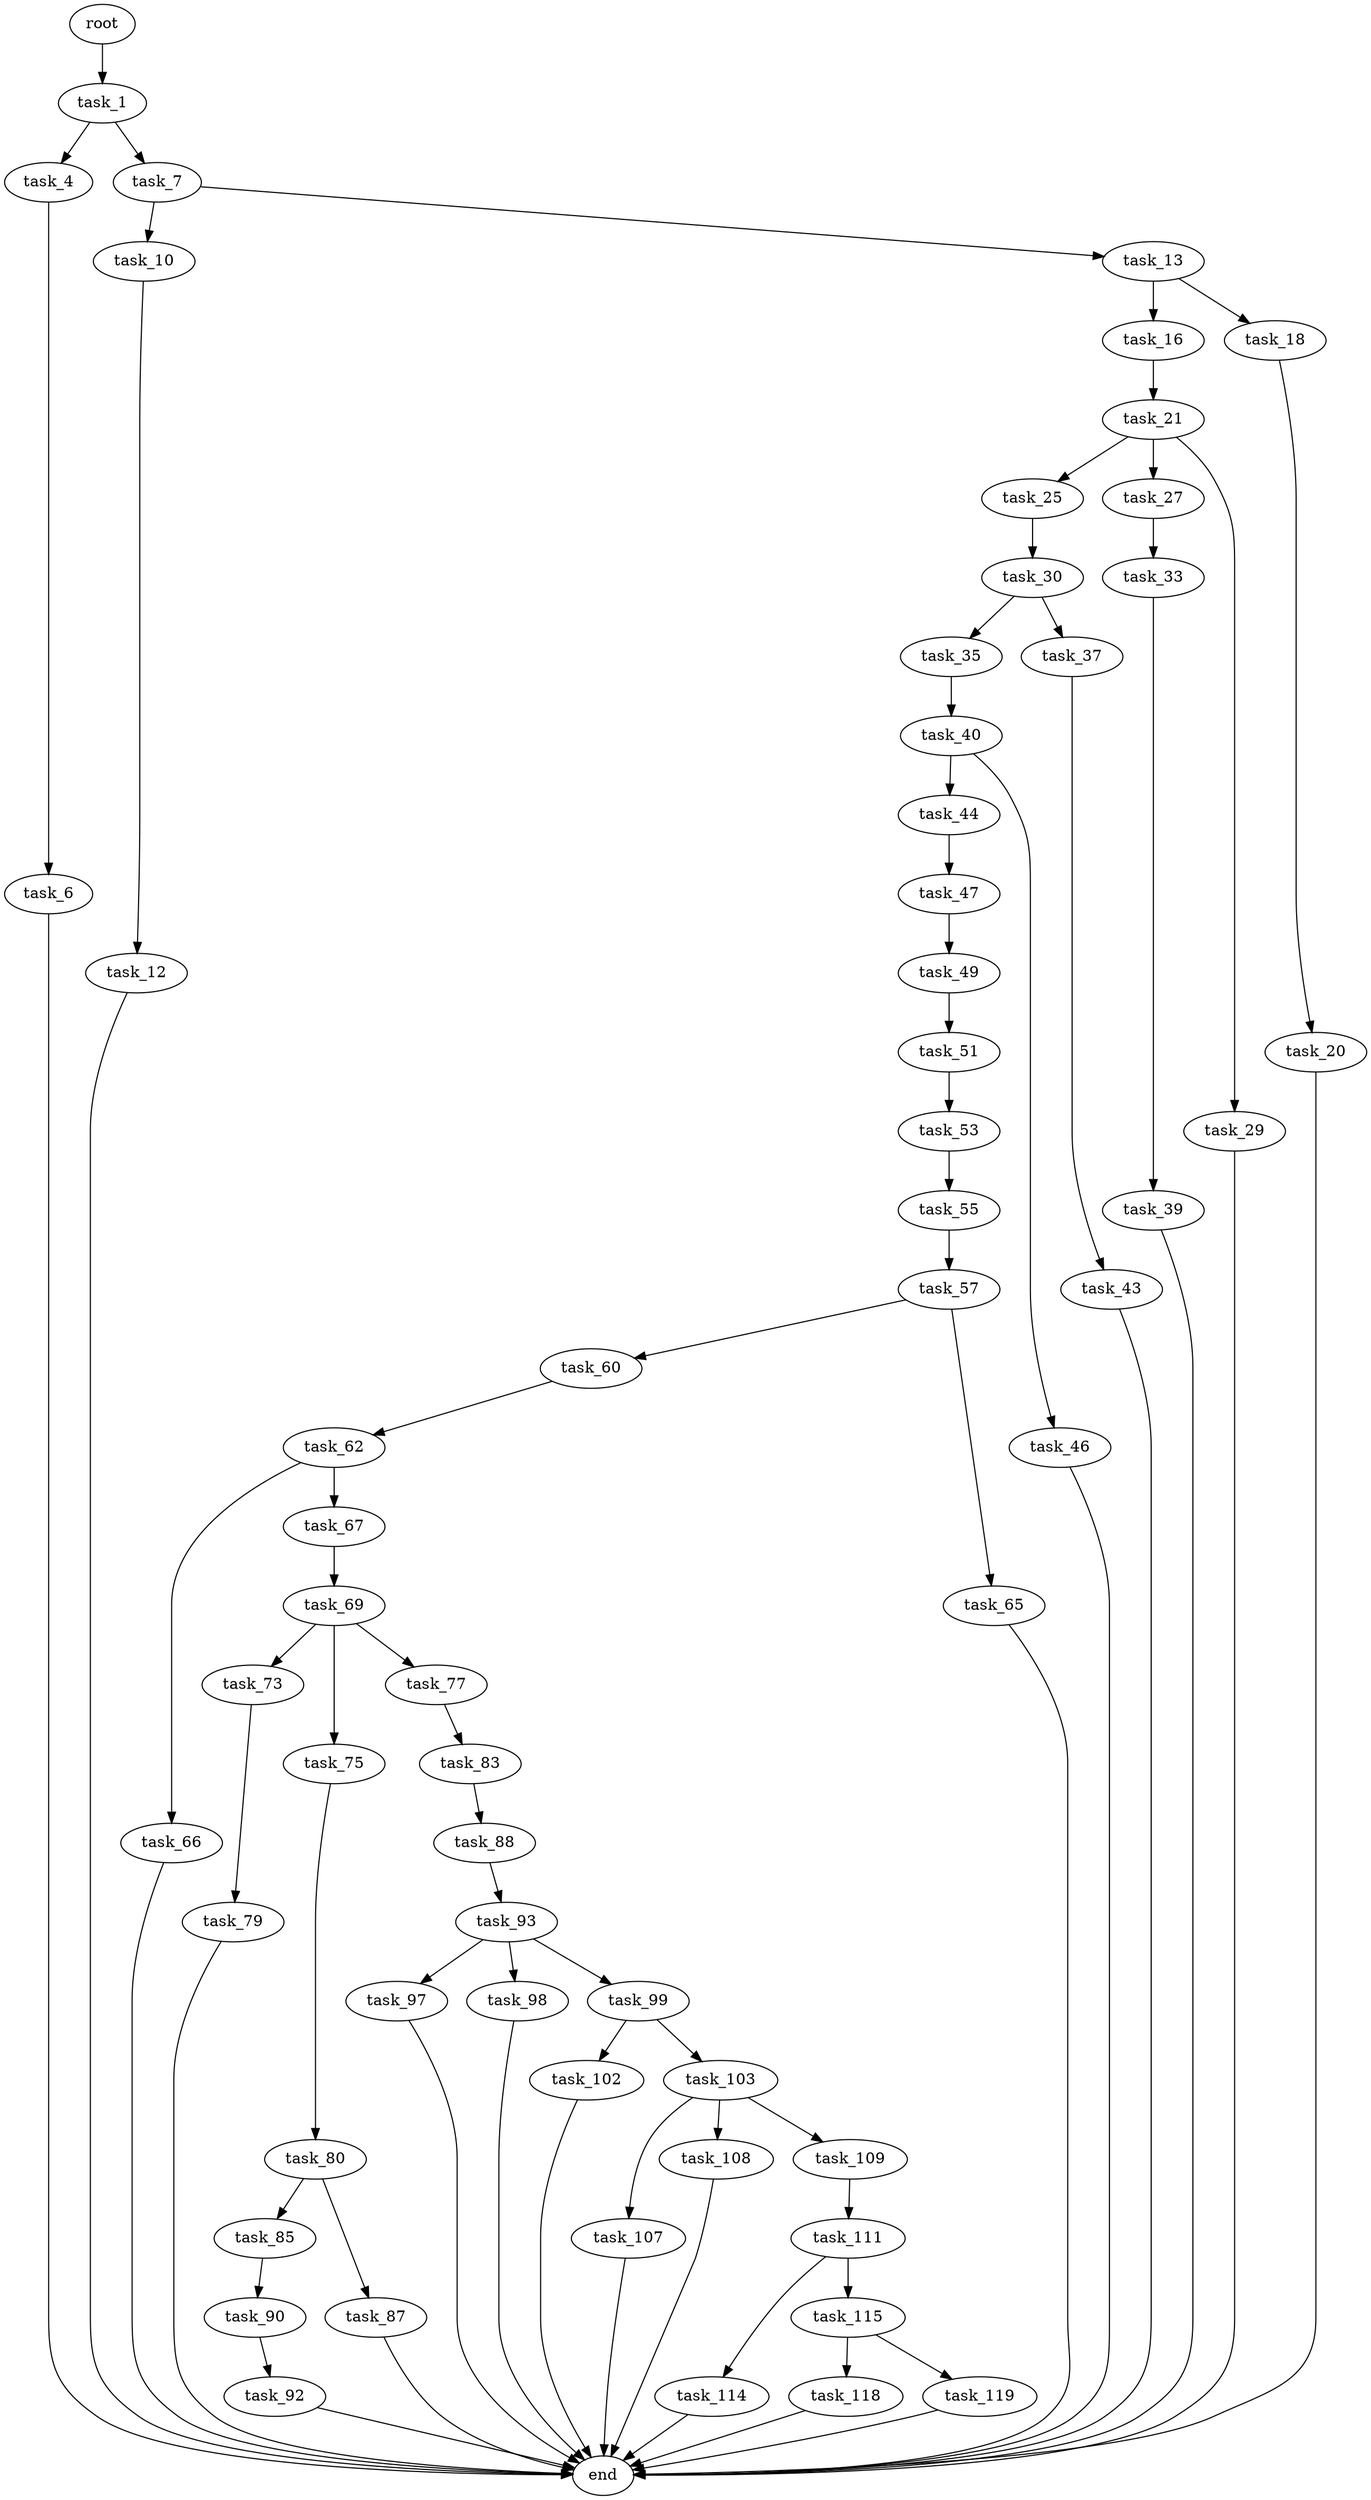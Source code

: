 digraph G {
  root [size="0.000000"];
  task_1 [size="5002081116.000000"];
  task_4 [size="21342568579.000000"];
  task_7 [size="1073741824000.000000"];
  task_6 [size="3362325636.000000"];
  end [size="0.000000"];
  task_10 [size="782757789696.000000"];
  task_13 [size="1709592830.000000"];
  task_12 [size="8589934592.000000"];
  task_16 [size="36563076588.000000"];
  task_18 [size="368293445632.000000"];
  task_21 [size="17195936281.000000"];
  task_20 [size="411262432448.000000"];
  task_25 [size="2794910035.000000"];
  task_27 [size="1073741824000.000000"];
  task_29 [size="35259607848.000000"];
  task_30 [size="68719476736.000000"];
  task_33 [size="8589934592.000000"];
  task_35 [size="31796972053.000000"];
  task_37 [size="368293445632.000000"];
  task_39 [size="134217728000.000000"];
  task_40 [size="1078882210.000000"];
  task_43 [size="134217728000.000000"];
  task_44 [size="28363484762.000000"];
  task_46 [size="1742514314.000000"];
  task_47 [size="782757789696.000000"];
  task_49 [size="2791570055.000000"];
  task_51 [size="26666460615.000000"];
  task_53 [size="1769259477.000000"];
  task_55 [size="68719476736.000000"];
  task_57 [size="2919815358.000000"];
  task_60 [size="368293445632.000000"];
  task_65 [size="8589934592.000000"];
  task_62 [size="1147601636.000000"];
  task_66 [size="8589934592.000000"];
  task_67 [size="134217728000.000000"];
  task_69 [size="231928233984.000000"];
  task_73 [size="1532068512.000000"];
  task_75 [size="479928454384.000000"];
  task_77 [size="368293445632.000000"];
  task_79 [size="28266467086.000000"];
  task_80 [size="382674062012.000000"];
  task_83 [size="4905085179.000000"];
  task_85 [size="134217728000.000000"];
  task_87 [size="782757789696.000000"];
  task_88 [size="2490715704.000000"];
  task_90 [size="1073741824000.000000"];
  task_93 [size="1894661750.000000"];
  task_92 [size="782757789696.000000"];
  task_97 [size="912584921122.000000"];
  task_98 [size="260814625737.000000"];
  task_99 [size="134217728000.000000"];
  task_102 [size="368293445632.000000"];
  task_103 [size="758669157544.000000"];
  task_107 [size="161107479361.000000"];
  task_108 [size="134217728000.000000"];
  task_109 [size="8589934592.000000"];
  task_111 [size="442825125331.000000"];
  task_114 [size="231928233984.000000"];
  task_115 [size="44569193294.000000"];
  task_118 [size="31827518074.000000"];
  task_119 [size="68719476736.000000"];

  root -> task_1 [size="1.000000"];
  task_1 -> task_4 [size="134217728.000000"];
  task_1 -> task_7 [size="134217728.000000"];
  task_4 -> task_6 [size="411041792.000000"];
  task_7 -> task_10 [size="838860800.000000"];
  task_7 -> task_13 [size="838860800.000000"];
  task_6 -> end [size="1.000000"];
  task_10 -> task_12 [size="679477248.000000"];
  task_13 -> task_16 [size="75497472.000000"];
  task_13 -> task_18 [size="75497472.000000"];
  task_12 -> end [size="1.000000"];
  task_16 -> task_21 [size="134217728.000000"];
  task_18 -> task_20 [size="411041792.000000"];
  task_21 -> task_25 [size="838860800.000000"];
  task_21 -> task_27 [size="838860800.000000"];
  task_21 -> task_29 [size="838860800.000000"];
  task_20 -> end [size="1.000000"];
  task_25 -> task_30 [size="134217728.000000"];
  task_27 -> task_33 [size="838860800.000000"];
  task_29 -> end [size="1.000000"];
  task_30 -> task_35 [size="134217728.000000"];
  task_30 -> task_37 [size="134217728.000000"];
  task_33 -> task_39 [size="33554432.000000"];
  task_35 -> task_40 [size="838860800.000000"];
  task_37 -> task_43 [size="411041792.000000"];
  task_39 -> end [size="1.000000"];
  task_40 -> task_44 [size="75497472.000000"];
  task_40 -> task_46 [size="75497472.000000"];
  task_43 -> end [size="1.000000"];
  task_44 -> task_47 [size="536870912.000000"];
  task_46 -> end [size="1.000000"];
  task_47 -> task_49 [size="679477248.000000"];
  task_49 -> task_51 [size="75497472.000000"];
  task_51 -> task_53 [size="33554432.000000"];
  task_53 -> task_55 [size="33554432.000000"];
  task_55 -> task_57 [size="134217728.000000"];
  task_57 -> task_60 [size="134217728.000000"];
  task_57 -> task_65 [size="134217728.000000"];
  task_60 -> task_62 [size="411041792.000000"];
  task_65 -> end [size="1.000000"];
  task_62 -> task_66 [size="33554432.000000"];
  task_62 -> task_67 [size="33554432.000000"];
  task_66 -> end [size="1.000000"];
  task_67 -> task_69 [size="209715200.000000"];
  task_69 -> task_73 [size="301989888.000000"];
  task_69 -> task_75 [size="301989888.000000"];
  task_69 -> task_77 [size="301989888.000000"];
  task_73 -> task_79 [size="33554432.000000"];
  task_75 -> task_80 [size="411041792.000000"];
  task_77 -> task_83 [size="411041792.000000"];
  task_79 -> end [size="1.000000"];
  task_80 -> task_85 [size="411041792.000000"];
  task_80 -> task_87 [size="411041792.000000"];
  task_83 -> task_88 [size="209715200.000000"];
  task_85 -> task_90 [size="209715200.000000"];
  task_87 -> end [size="1.000000"];
  task_88 -> task_93 [size="134217728.000000"];
  task_90 -> task_92 [size="838860800.000000"];
  task_93 -> task_97 [size="209715200.000000"];
  task_93 -> task_98 [size="209715200.000000"];
  task_93 -> task_99 [size="209715200.000000"];
  task_92 -> end [size="1.000000"];
  task_97 -> end [size="1.000000"];
  task_98 -> end [size="1.000000"];
  task_99 -> task_102 [size="209715200.000000"];
  task_99 -> task_103 [size="209715200.000000"];
  task_102 -> end [size="1.000000"];
  task_103 -> task_107 [size="838860800.000000"];
  task_103 -> task_108 [size="838860800.000000"];
  task_103 -> task_109 [size="838860800.000000"];
  task_107 -> end [size="1.000000"];
  task_108 -> end [size="1.000000"];
  task_109 -> task_111 [size="33554432.000000"];
  task_111 -> task_114 [size="301989888.000000"];
  task_111 -> task_115 [size="301989888.000000"];
  task_114 -> end [size="1.000000"];
  task_115 -> task_118 [size="838860800.000000"];
  task_115 -> task_119 [size="838860800.000000"];
  task_118 -> end [size="1.000000"];
  task_119 -> end [size="1.000000"];
}
